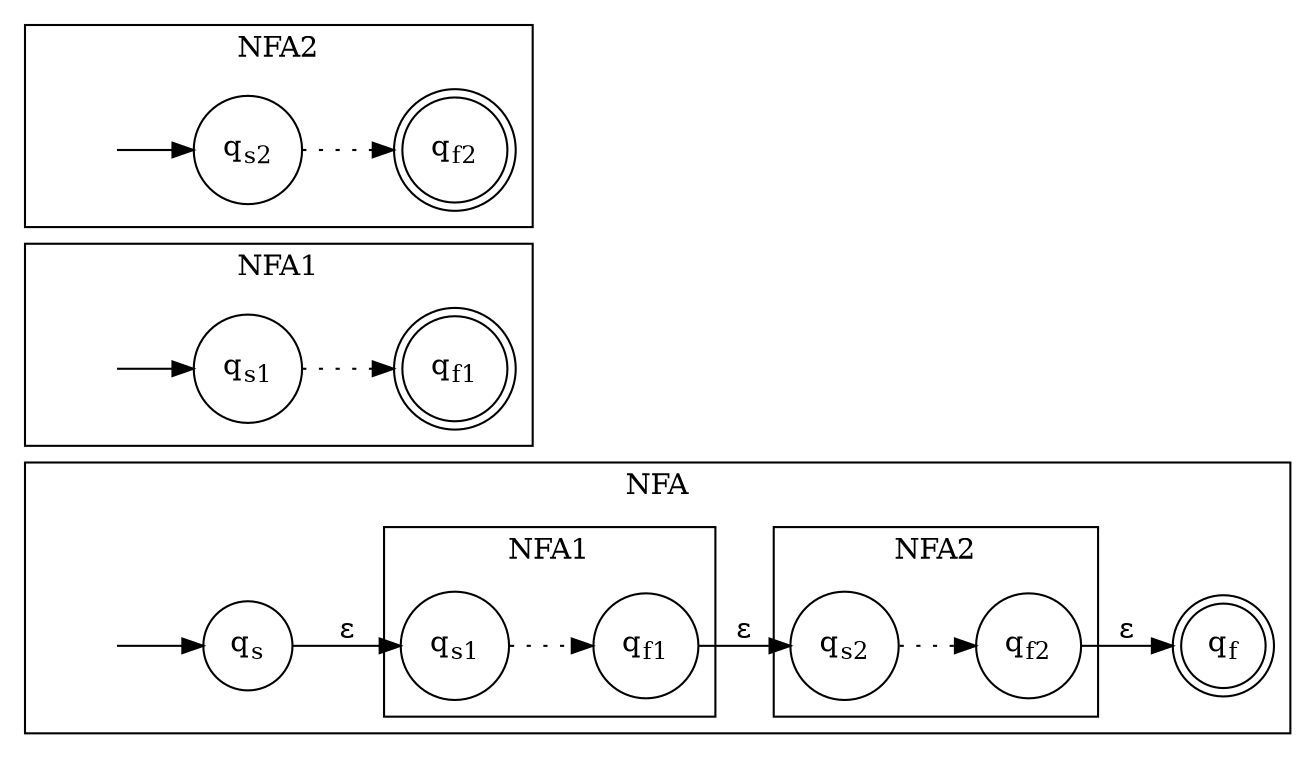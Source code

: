 digraph finite_state_machine {
    node [label="", shape=circle];
    
    superstart[style="invis"];
    
    subgraph cluster_NFA1b {
        ss1b[style="invis"];
        start1b[label=<q<sub>s1</sub>>];
        finish1b[label=<q<sub>f1</sub>>,shape="doublecircle"];
        start1b -> finish1b[style="dotted"];
        ss1b -> start1b;

        label = "NFA1";
    }

    subgraph cluster_NFA2b {
        ss2b[style="invis"];
        start2b[label=<q<sub>s2</sub>>];
        finish2b[label=<q<sub>f2</sub>>,shape="doublecircle"];
        start2b -> finish2b[style="dotted"];
        ss2b -> start2b;

        label = "NFA2";
    }

    subgraph cluster_NFA {
        start[label=<q<sub>s</sub>>];

        subgraph cluster_NFA1 {
            start1[label=<q<sub>s1</sub>>];
            finish1[label=<q<sub>f1</sub>>];
            start1 -> finish1[style="dotted"];

            label = "NFA1";
        }

        subgraph cluster_NFA2 {
            start2[label=<q<sub>s2</sub>>];
            finish2[label=<q<sub>f2</sub>>];
            start2 -> finish2[style="dotted"];
        
            label = "NFA2";
        }

        finish[label=<q<sub>f</sub>>shape="doublecircle"];
 
        superstart -> start; 
        

        edge [label="ε"];
       
        start -> start1;
        finish1 -> start2;
        finish2 -> finish;
        
        label = "NFA";
    }


    rankdir="LR";
}

